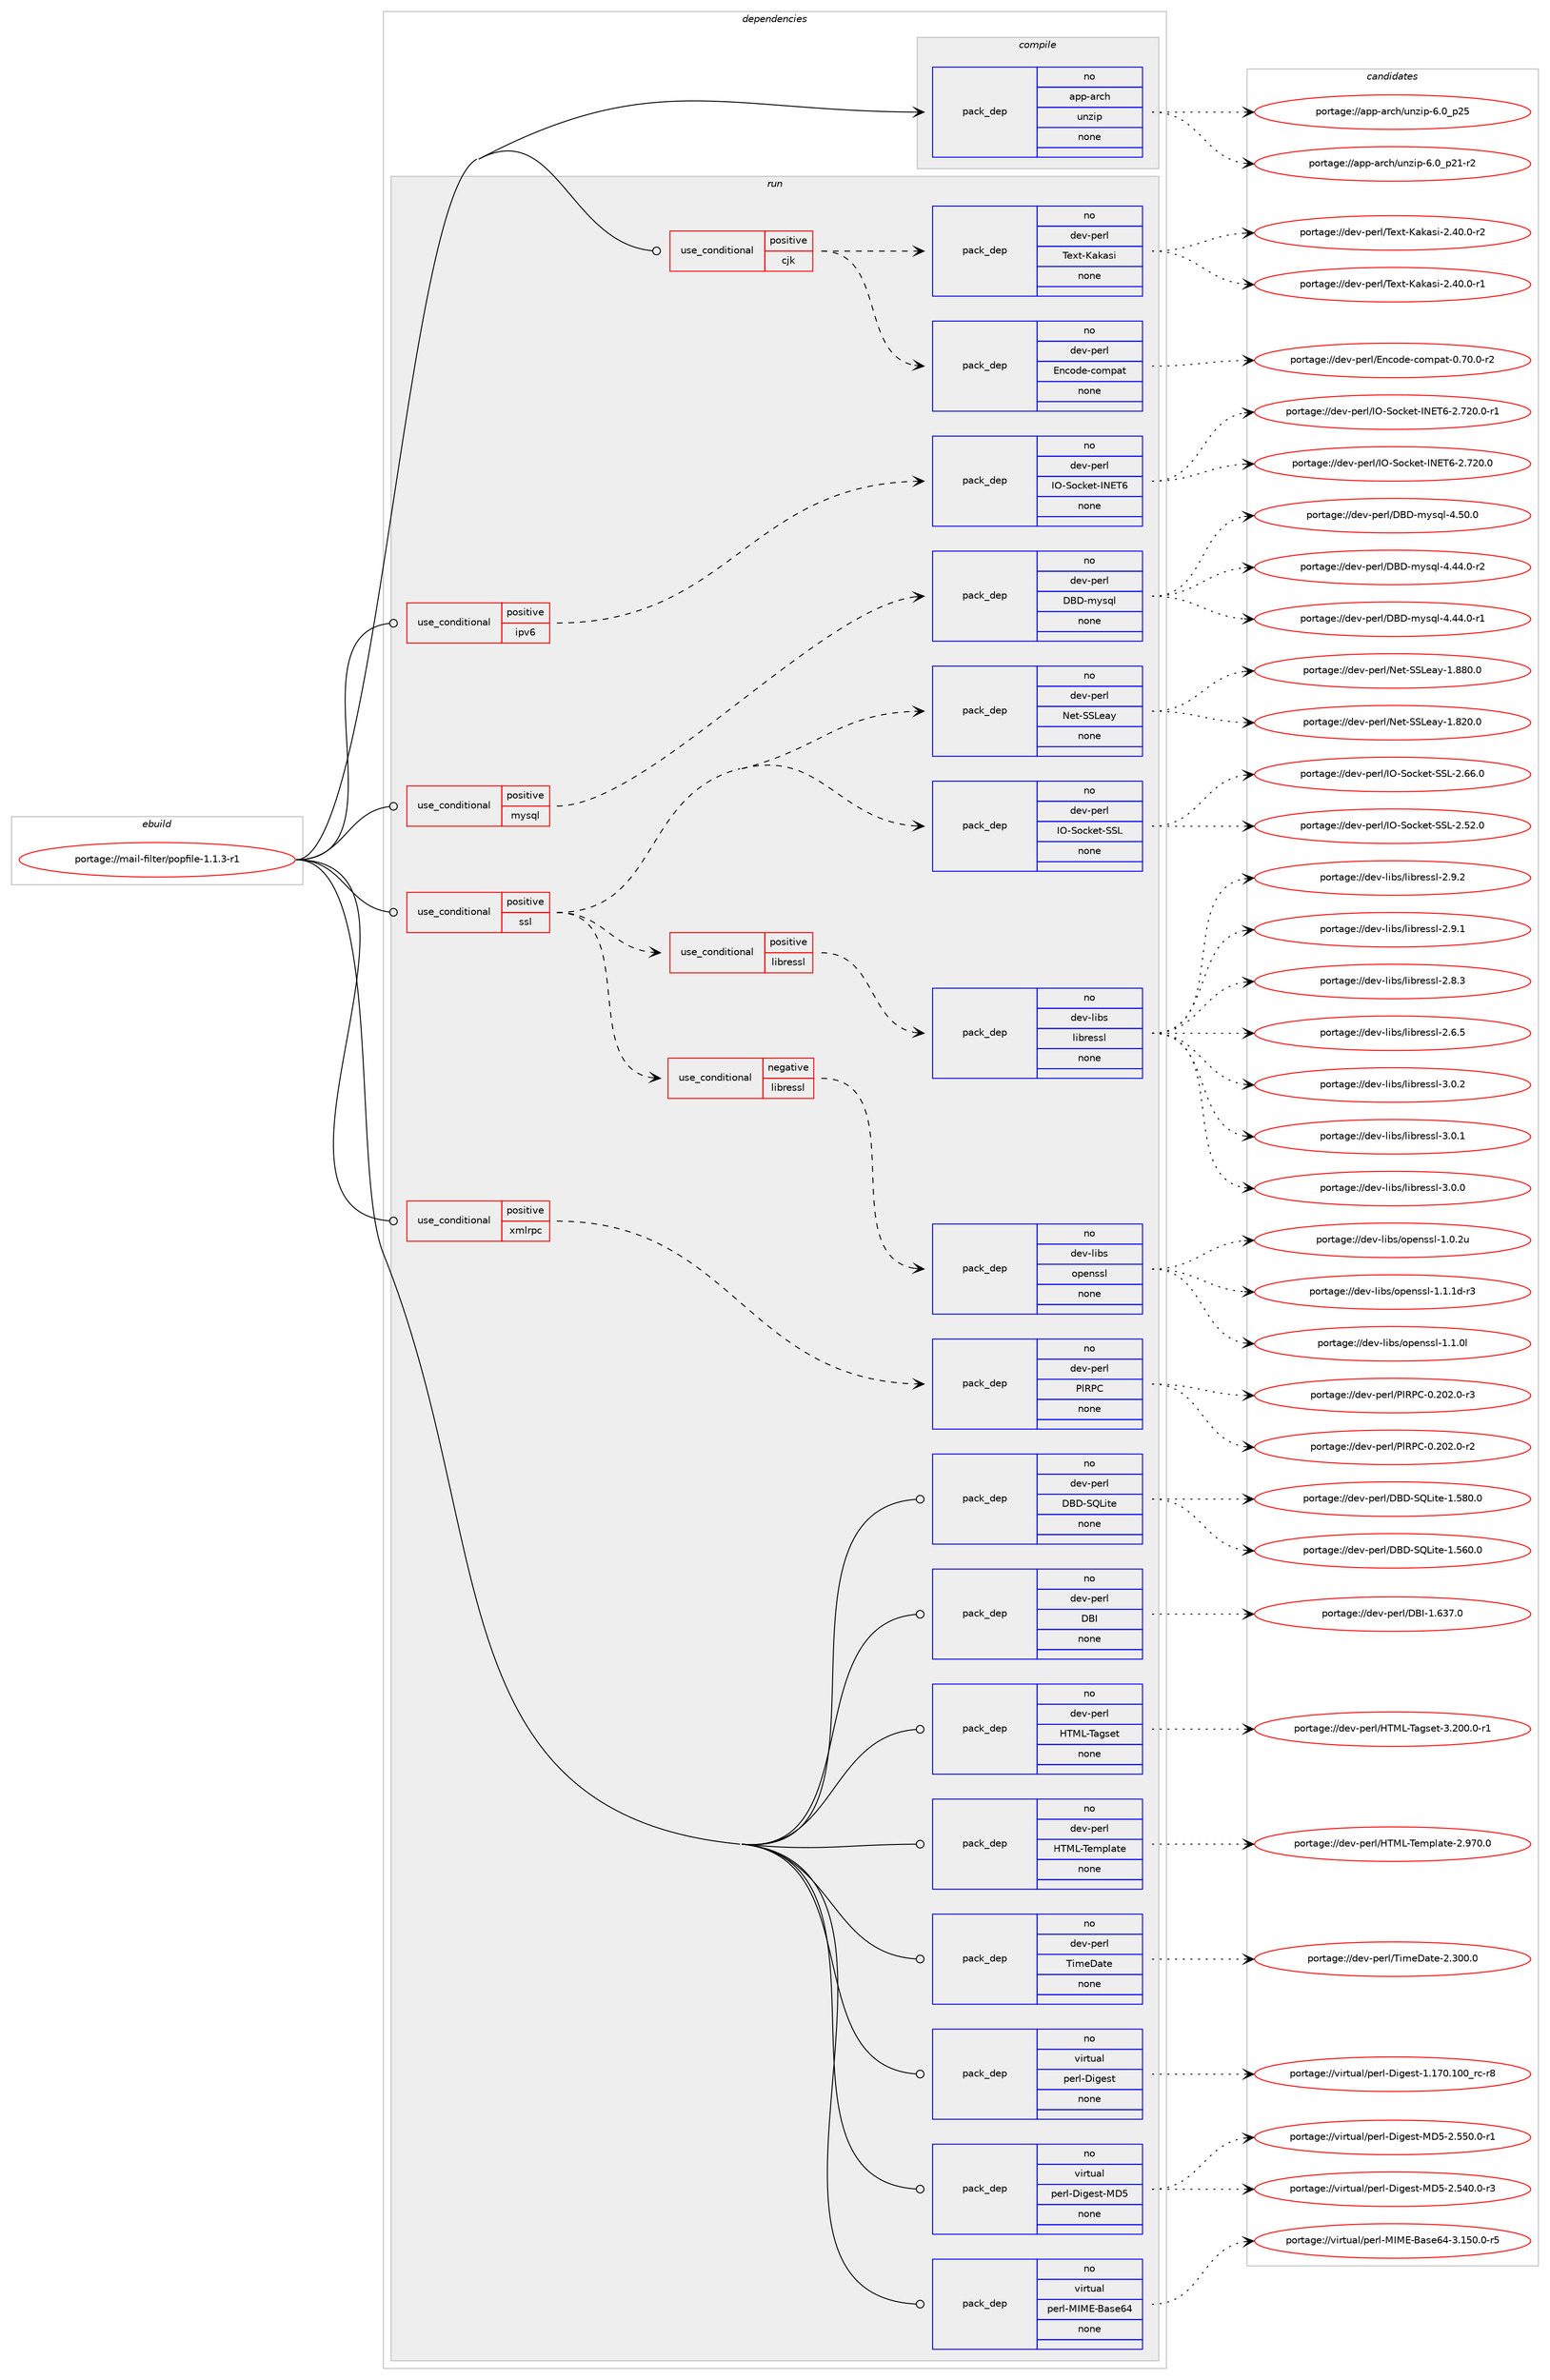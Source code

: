 digraph prolog {

# *************
# Graph options
# *************

newrank=true;
concentrate=true;
compound=true;
graph [rankdir=LR,fontname=Helvetica,fontsize=10,ranksep=1.5];#, ranksep=2.5, nodesep=0.2];
edge  [arrowhead=vee];
node  [fontname=Helvetica,fontsize=10];

# **********
# The ebuild
# **********

subgraph cluster_leftcol {
color=gray;
rank=same;
label=<<i>ebuild</i>>;
id [label="portage://mail-filter/popfile-1.1.3-r1", color=red, width=4, href="../mail-filter/popfile-1.1.3-r1.svg"];
}

# ****************
# The dependencies
# ****************

subgraph cluster_midcol {
color=gray;
label=<<i>dependencies</i>>;
subgraph cluster_compile {
fillcolor="#eeeeee";
style=filled;
label=<<i>compile</i>>;
subgraph pack176581 {
dependency233512 [label=<<TABLE BORDER="0" CELLBORDER="1" CELLSPACING="0" CELLPADDING="4" WIDTH="220"><TR><TD ROWSPAN="6" CELLPADDING="30">pack_dep</TD></TR><TR><TD WIDTH="110">no</TD></TR><TR><TD>app-arch</TD></TR><TR><TD>unzip</TD></TR><TR><TD>none</TD></TR><TR><TD></TD></TR></TABLE>>, shape=none, color=blue];
}
id:e -> dependency233512:w [weight=20,style="solid",arrowhead="vee"];
}
subgraph cluster_compileandrun {
fillcolor="#eeeeee";
style=filled;
label=<<i>compile and run</i>>;
}
subgraph cluster_run {
fillcolor="#eeeeee";
style=filled;
label=<<i>run</i>>;
subgraph cond53365 {
dependency233513 [label=<<TABLE BORDER="0" CELLBORDER="1" CELLSPACING="0" CELLPADDING="4"><TR><TD ROWSPAN="3" CELLPADDING="10">use_conditional</TD></TR><TR><TD>positive</TD></TR><TR><TD>cjk</TD></TR></TABLE>>, shape=none, color=red];
subgraph pack176582 {
dependency233514 [label=<<TABLE BORDER="0" CELLBORDER="1" CELLSPACING="0" CELLPADDING="4" WIDTH="220"><TR><TD ROWSPAN="6" CELLPADDING="30">pack_dep</TD></TR><TR><TD WIDTH="110">no</TD></TR><TR><TD>dev-perl</TD></TR><TR><TD>Encode-compat</TD></TR><TR><TD>none</TD></TR><TR><TD></TD></TR></TABLE>>, shape=none, color=blue];
}
dependency233513:e -> dependency233514:w [weight=20,style="dashed",arrowhead="vee"];
subgraph pack176583 {
dependency233515 [label=<<TABLE BORDER="0" CELLBORDER="1" CELLSPACING="0" CELLPADDING="4" WIDTH="220"><TR><TD ROWSPAN="6" CELLPADDING="30">pack_dep</TD></TR><TR><TD WIDTH="110">no</TD></TR><TR><TD>dev-perl</TD></TR><TR><TD>Text-Kakasi</TD></TR><TR><TD>none</TD></TR><TR><TD></TD></TR></TABLE>>, shape=none, color=blue];
}
dependency233513:e -> dependency233515:w [weight=20,style="dashed",arrowhead="vee"];
}
id:e -> dependency233513:w [weight=20,style="solid",arrowhead="odot"];
subgraph cond53366 {
dependency233516 [label=<<TABLE BORDER="0" CELLBORDER="1" CELLSPACING="0" CELLPADDING="4"><TR><TD ROWSPAN="3" CELLPADDING="10">use_conditional</TD></TR><TR><TD>positive</TD></TR><TR><TD>ipv6</TD></TR></TABLE>>, shape=none, color=red];
subgraph pack176584 {
dependency233517 [label=<<TABLE BORDER="0" CELLBORDER="1" CELLSPACING="0" CELLPADDING="4" WIDTH="220"><TR><TD ROWSPAN="6" CELLPADDING="30">pack_dep</TD></TR><TR><TD WIDTH="110">no</TD></TR><TR><TD>dev-perl</TD></TR><TR><TD>IO-Socket-INET6</TD></TR><TR><TD>none</TD></TR><TR><TD></TD></TR></TABLE>>, shape=none, color=blue];
}
dependency233516:e -> dependency233517:w [weight=20,style="dashed",arrowhead="vee"];
}
id:e -> dependency233516:w [weight=20,style="solid",arrowhead="odot"];
subgraph cond53367 {
dependency233518 [label=<<TABLE BORDER="0" CELLBORDER="1" CELLSPACING="0" CELLPADDING="4"><TR><TD ROWSPAN="3" CELLPADDING="10">use_conditional</TD></TR><TR><TD>positive</TD></TR><TR><TD>mysql</TD></TR></TABLE>>, shape=none, color=red];
subgraph pack176585 {
dependency233519 [label=<<TABLE BORDER="0" CELLBORDER="1" CELLSPACING="0" CELLPADDING="4" WIDTH="220"><TR><TD ROWSPAN="6" CELLPADDING="30">pack_dep</TD></TR><TR><TD WIDTH="110">no</TD></TR><TR><TD>dev-perl</TD></TR><TR><TD>DBD-mysql</TD></TR><TR><TD>none</TD></TR><TR><TD></TD></TR></TABLE>>, shape=none, color=blue];
}
dependency233518:e -> dependency233519:w [weight=20,style="dashed",arrowhead="vee"];
}
id:e -> dependency233518:w [weight=20,style="solid",arrowhead="odot"];
subgraph cond53368 {
dependency233520 [label=<<TABLE BORDER="0" CELLBORDER="1" CELLSPACING="0" CELLPADDING="4"><TR><TD ROWSPAN="3" CELLPADDING="10">use_conditional</TD></TR><TR><TD>positive</TD></TR><TR><TD>ssl</TD></TR></TABLE>>, shape=none, color=red];
subgraph cond53369 {
dependency233521 [label=<<TABLE BORDER="0" CELLBORDER="1" CELLSPACING="0" CELLPADDING="4"><TR><TD ROWSPAN="3" CELLPADDING="10">use_conditional</TD></TR><TR><TD>negative</TD></TR><TR><TD>libressl</TD></TR></TABLE>>, shape=none, color=red];
subgraph pack176586 {
dependency233522 [label=<<TABLE BORDER="0" CELLBORDER="1" CELLSPACING="0" CELLPADDING="4" WIDTH="220"><TR><TD ROWSPAN="6" CELLPADDING="30">pack_dep</TD></TR><TR><TD WIDTH="110">no</TD></TR><TR><TD>dev-libs</TD></TR><TR><TD>openssl</TD></TR><TR><TD>none</TD></TR><TR><TD></TD></TR></TABLE>>, shape=none, color=blue];
}
dependency233521:e -> dependency233522:w [weight=20,style="dashed",arrowhead="vee"];
}
dependency233520:e -> dependency233521:w [weight=20,style="dashed",arrowhead="vee"];
subgraph cond53370 {
dependency233523 [label=<<TABLE BORDER="0" CELLBORDER="1" CELLSPACING="0" CELLPADDING="4"><TR><TD ROWSPAN="3" CELLPADDING="10">use_conditional</TD></TR><TR><TD>positive</TD></TR><TR><TD>libressl</TD></TR></TABLE>>, shape=none, color=red];
subgraph pack176587 {
dependency233524 [label=<<TABLE BORDER="0" CELLBORDER="1" CELLSPACING="0" CELLPADDING="4" WIDTH="220"><TR><TD ROWSPAN="6" CELLPADDING="30">pack_dep</TD></TR><TR><TD WIDTH="110">no</TD></TR><TR><TD>dev-libs</TD></TR><TR><TD>libressl</TD></TR><TR><TD>none</TD></TR><TR><TD></TD></TR></TABLE>>, shape=none, color=blue];
}
dependency233523:e -> dependency233524:w [weight=20,style="dashed",arrowhead="vee"];
}
dependency233520:e -> dependency233523:w [weight=20,style="dashed",arrowhead="vee"];
subgraph pack176588 {
dependency233525 [label=<<TABLE BORDER="0" CELLBORDER="1" CELLSPACING="0" CELLPADDING="4" WIDTH="220"><TR><TD ROWSPAN="6" CELLPADDING="30">pack_dep</TD></TR><TR><TD WIDTH="110">no</TD></TR><TR><TD>dev-perl</TD></TR><TR><TD>IO-Socket-SSL</TD></TR><TR><TD>none</TD></TR><TR><TD></TD></TR></TABLE>>, shape=none, color=blue];
}
dependency233520:e -> dependency233525:w [weight=20,style="dashed",arrowhead="vee"];
subgraph pack176589 {
dependency233526 [label=<<TABLE BORDER="0" CELLBORDER="1" CELLSPACING="0" CELLPADDING="4" WIDTH="220"><TR><TD ROWSPAN="6" CELLPADDING="30">pack_dep</TD></TR><TR><TD WIDTH="110">no</TD></TR><TR><TD>dev-perl</TD></TR><TR><TD>Net-SSLeay</TD></TR><TR><TD>none</TD></TR><TR><TD></TD></TR></TABLE>>, shape=none, color=blue];
}
dependency233520:e -> dependency233526:w [weight=20,style="dashed",arrowhead="vee"];
}
id:e -> dependency233520:w [weight=20,style="solid",arrowhead="odot"];
subgraph cond53371 {
dependency233527 [label=<<TABLE BORDER="0" CELLBORDER="1" CELLSPACING="0" CELLPADDING="4"><TR><TD ROWSPAN="3" CELLPADDING="10">use_conditional</TD></TR><TR><TD>positive</TD></TR><TR><TD>xmlrpc</TD></TR></TABLE>>, shape=none, color=red];
subgraph pack176590 {
dependency233528 [label=<<TABLE BORDER="0" CELLBORDER="1" CELLSPACING="0" CELLPADDING="4" WIDTH="220"><TR><TD ROWSPAN="6" CELLPADDING="30">pack_dep</TD></TR><TR><TD WIDTH="110">no</TD></TR><TR><TD>dev-perl</TD></TR><TR><TD>PlRPC</TD></TR><TR><TD>none</TD></TR><TR><TD></TD></TR></TABLE>>, shape=none, color=blue];
}
dependency233527:e -> dependency233528:w [weight=20,style="dashed",arrowhead="vee"];
}
id:e -> dependency233527:w [weight=20,style="solid",arrowhead="odot"];
subgraph pack176591 {
dependency233529 [label=<<TABLE BORDER="0" CELLBORDER="1" CELLSPACING="0" CELLPADDING="4" WIDTH="220"><TR><TD ROWSPAN="6" CELLPADDING="30">pack_dep</TD></TR><TR><TD WIDTH="110">no</TD></TR><TR><TD>dev-perl</TD></TR><TR><TD>DBD-SQLite</TD></TR><TR><TD>none</TD></TR><TR><TD></TD></TR></TABLE>>, shape=none, color=blue];
}
id:e -> dependency233529:w [weight=20,style="solid",arrowhead="odot"];
subgraph pack176592 {
dependency233530 [label=<<TABLE BORDER="0" CELLBORDER="1" CELLSPACING="0" CELLPADDING="4" WIDTH="220"><TR><TD ROWSPAN="6" CELLPADDING="30">pack_dep</TD></TR><TR><TD WIDTH="110">no</TD></TR><TR><TD>dev-perl</TD></TR><TR><TD>DBI</TD></TR><TR><TD>none</TD></TR><TR><TD></TD></TR></TABLE>>, shape=none, color=blue];
}
id:e -> dependency233530:w [weight=20,style="solid",arrowhead="odot"];
subgraph pack176593 {
dependency233531 [label=<<TABLE BORDER="0" CELLBORDER="1" CELLSPACING="0" CELLPADDING="4" WIDTH="220"><TR><TD ROWSPAN="6" CELLPADDING="30">pack_dep</TD></TR><TR><TD WIDTH="110">no</TD></TR><TR><TD>dev-perl</TD></TR><TR><TD>HTML-Tagset</TD></TR><TR><TD>none</TD></TR><TR><TD></TD></TR></TABLE>>, shape=none, color=blue];
}
id:e -> dependency233531:w [weight=20,style="solid",arrowhead="odot"];
subgraph pack176594 {
dependency233532 [label=<<TABLE BORDER="0" CELLBORDER="1" CELLSPACING="0" CELLPADDING="4" WIDTH="220"><TR><TD ROWSPAN="6" CELLPADDING="30">pack_dep</TD></TR><TR><TD WIDTH="110">no</TD></TR><TR><TD>dev-perl</TD></TR><TR><TD>HTML-Template</TD></TR><TR><TD>none</TD></TR><TR><TD></TD></TR></TABLE>>, shape=none, color=blue];
}
id:e -> dependency233532:w [weight=20,style="solid",arrowhead="odot"];
subgraph pack176595 {
dependency233533 [label=<<TABLE BORDER="0" CELLBORDER="1" CELLSPACING="0" CELLPADDING="4" WIDTH="220"><TR><TD ROWSPAN="6" CELLPADDING="30">pack_dep</TD></TR><TR><TD WIDTH="110">no</TD></TR><TR><TD>dev-perl</TD></TR><TR><TD>TimeDate</TD></TR><TR><TD>none</TD></TR><TR><TD></TD></TR></TABLE>>, shape=none, color=blue];
}
id:e -> dependency233533:w [weight=20,style="solid",arrowhead="odot"];
subgraph pack176596 {
dependency233534 [label=<<TABLE BORDER="0" CELLBORDER="1" CELLSPACING="0" CELLPADDING="4" WIDTH="220"><TR><TD ROWSPAN="6" CELLPADDING="30">pack_dep</TD></TR><TR><TD WIDTH="110">no</TD></TR><TR><TD>virtual</TD></TR><TR><TD>perl-Digest</TD></TR><TR><TD>none</TD></TR><TR><TD></TD></TR></TABLE>>, shape=none, color=blue];
}
id:e -> dependency233534:w [weight=20,style="solid",arrowhead="odot"];
subgraph pack176597 {
dependency233535 [label=<<TABLE BORDER="0" CELLBORDER="1" CELLSPACING="0" CELLPADDING="4" WIDTH="220"><TR><TD ROWSPAN="6" CELLPADDING="30">pack_dep</TD></TR><TR><TD WIDTH="110">no</TD></TR><TR><TD>virtual</TD></TR><TR><TD>perl-Digest-MD5</TD></TR><TR><TD>none</TD></TR><TR><TD></TD></TR></TABLE>>, shape=none, color=blue];
}
id:e -> dependency233535:w [weight=20,style="solid",arrowhead="odot"];
subgraph pack176598 {
dependency233536 [label=<<TABLE BORDER="0" CELLBORDER="1" CELLSPACING="0" CELLPADDING="4" WIDTH="220"><TR><TD ROWSPAN="6" CELLPADDING="30">pack_dep</TD></TR><TR><TD WIDTH="110">no</TD></TR><TR><TD>virtual</TD></TR><TR><TD>perl-MIME-Base64</TD></TR><TR><TD>none</TD></TR><TR><TD></TD></TR></TABLE>>, shape=none, color=blue];
}
id:e -> dependency233536:w [weight=20,style="solid",arrowhead="odot"];
}
}

# **************
# The candidates
# **************

subgraph cluster_choices {
rank=same;
color=gray;
label=<<i>candidates</i>>;

subgraph choice176581 {
color=black;
nodesep=1;
choice971121124597114991044711711012210511245544648951125053 [label="portage://app-arch/unzip-6.0_p25", color=red, width=4,href="../app-arch/unzip-6.0_p25.svg"];
choice9711211245971149910447117110122105112455446489511250494511450 [label="portage://app-arch/unzip-6.0_p21-r2", color=red, width=4,href="../app-arch/unzip-6.0_p21-r2.svg"];
dependency233512:e -> choice971121124597114991044711711012210511245544648951125053:w [style=dotted,weight="100"];
dependency233512:e -> choice9711211245971149910447117110122105112455446489511250494511450:w [style=dotted,weight="100"];
}
subgraph choice176582 {
color=black;
nodesep=1;
choice10010111845112101114108476911099111100101459911110911297116454846554846484511450 [label="portage://dev-perl/Encode-compat-0.70.0-r2", color=red, width=4,href="../dev-perl/Encode-compat-0.70.0-r2.svg"];
dependency233514:e -> choice10010111845112101114108476911099111100101459911110911297116454846554846484511450:w [style=dotted,weight="100"];
}
subgraph choice176583 {
color=black;
nodesep=1;
choice10010111845112101114108478410112011645759710797115105455046524846484511450 [label="portage://dev-perl/Text-Kakasi-2.40.0-r2", color=red, width=4,href="../dev-perl/Text-Kakasi-2.40.0-r2.svg"];
choice10010111845112101114108478410112011645759710797115105455046524846484511449 [label="portage://dev-perl/Text-Kakasi-2.40.0-r1", color=red, width=4,href="../dev-perl/Text-Kakasi-2.40.0-r1.svg"];
dependency233515:e -> choice10010111845112101114108478410112011645759710797115105455046524846484511450:w [style=dotted,weight="100"];
dependency233515:e -> choice10010111845112101114108478410112011645759710797115105455046524846484511449:w [style=dotted,weight="100"];
}
subgraph choice176584 {
color=black;
nodesep=1;
choice1001011184511210111410847737945831119910710111645737869845445504655504846484511449 [label="portage://dev-perl/IO-Socket-INET6-2.720.0-r1", color=red, width=4,href="../dev-perl/IO-Socket-INET6-2.720.0-r1.svg"];
choice100101118451121011141084773794583111991071011164573786984544550465550484648 [label="portage://dev-perl/IO-Socket-INET6-2.720.0", color=red, width=4,href="../dev-perl/IO-Socket-INET6-2.720.0.svg"];
dependency233517:e -> choice1001011184511210111410847737945831119910710111645737869845445504655504846484511449:w [style=dotted,weight="100"];
dependency233517:e -> choice100101118451121011141084773794583111991071011164573786984544550465550484648:w [style=dotted,weight="100"];
}
subgraph choice176585 {
color=black;
nodesep=1;
choice10010111845112101114108476866684510912111511310845524653484648 [label="portage://dev-perl/DBD-mysql-4.50.0", color=red, width=4,href="../dev-perl/DBD-mysql-4.50.0.svg"];
choice100101118451121011141084768666845109121115113108455246525246484511450 [label="portage://dev-perl/DBD-mysql-4.44.0-r2", color=red, width=4,href="../dev-perl/DBD-mysql-4.44.0-r2.svg"];
choice100101118451121011141084768666845109121115113108455246525246484511449 [label="portage://dev-perl/DBD-mysql-4.44.0-r1", color=red, width=4,href="../dev-perl/DBD-mysql-4.44.0-r1.svg"];
dependency233519:e -> choice10010111845112101114108476866684510912111511310845524653484648:w [style=dotted,weight="100"];
dependency233519:e -> choice100101118451121011141084768666845109121115113108455246525246484511450:w [style=dotted,weight="100"];
dependency233519:e -> choice100101118451121011141084768666845109121115113108455246525246484511449:w [style=dotted,weight="100"];
}
subgraph choice176586 {
color=black;
nodesep=1;
choice1001011184510810598115471111121011101151151084549464946491004511451 [label="portage://dev-libs/openssl-1.1.1d-r3", color=red, width=4,href="../dev-libs/openssl-1.1.1d-r3.svg"];
choice100101118451081059811547111112101110115115108454946494648108 [label="portage://dev-libs/openssl-1.1.0l", color=red, width=4,href="../dev-libs/openssl-1.1.0l.svg"];
choice100101118451081059811547111112101110115115108454946484650117 [label="portage://dev-libs/openssl-1.0.2u", color=red, width=4,href="../dev-libs/openssl-1.0.2u.svg"];
dependency233522:e -> choice1001011184510810598115471111121011101151151084549464946491004511451:w [style=dotted,weight="100"];
dependency233522:e -> choice100101118451081059811547111112101110115115108454946494648108:w [style=dotted,weight="100"];
dependency233522:e -> choice100101118451081059811547111112101110115115108454946484650117:w [style=dotted,weight="100"];
}
subgraph choice176587 {
color=black;
nodesep=1;
choice10010111845108105981154710810598114101115115108455146484650 [label="portage://dev-libs/libressl-3.0.2", color=red, width=4,href="../dev-libs/libressl-3.0.2.svg"];
choice10010111845108105981154710810598114101115115108455146484649 [label="portage://dev-libs/libressl-3.0.1", color=red, width=4,href="../dev-libs/libressl-3.0.1.svg"];
choice10010111845108105981154710810598114101115115108455146484648 [label="portage://dev-libs/libressl-3.0.0", color=red, width=4,href="../dev-libs/libressl-3.0.0.svg"];
choice10010111845108105981154710810598114101115115108455046574650 [label="portage://dev-libs/libressl-2.9.2", color=red, width=4,href="../dev-libs/libressl-2.9.2.svg"];
choice10010111845108105981154710810598114101115115108455046574649 [label="portage://dev-libs/libressl-2.9.1", color=red, width=4,href="../dev-libs/libressl-2.9.1.svg"];
choice10010111845108105981154710810598114101115115108455046564651 [label="portage://dev-libs/libressl-2.8.3", color=red, width=4,href="../dev-libs/libressl-2.8.3.svg"];
choice10010111845108105981154710810598114101115115108455046544653 [label="portage://dev-libs/libressl-2.6.5", color=red, width=4,href="../dev-libs/libressl-2.6.5.svg"];
dependency233524:e -> choice10010111845108105981154710810598114101115115108455146484650:w [style=dotted,weight="100"];
dependency233524:e -> choice10010111845108105981154710810598114101115115108455146484649:w [style=dotted,weight="100"];
dependency233524:e -> choice10010111845108105981154710810598114101115115108455146484648:w [style=dotted,weight="100"];
dependency233524:e -> choice10010111845108105981154710810598114101115115108455046574650:w [style=dotted,weight="100"];
dependency233524:e -> choice10010111845108105981154710810598114101115115108455046574649:w [style=dotted,weight="100"];
dependency233524:e -> choice10010111845108105981154710810598114101115115108455046564651:w [style=dotted,weight="100"];
dependency233524:e -> choice10010111845108105981154710810598114101115115108455046544653:w [style=dotted,weight="100"];
}
subgraph choice176588 {
color=black;
nodesep=1;
choice100101118451121011141084773794583111991071011164583837645504654544648 [label="portage://dev-perl/IO-Socket-SSL-2.66.0", color=red, width=4,href="../dev-perl/IO-Socket-SSL-2.66.0.svg"];
choice100101118451121011141084773794583111991071011164583837645504653504648 [label="portage://dev-perl/IO-Socket-SSL-2.52.0", color=red, width=4,href="../dev-perl/IO-Socket-SSL-2.52.0.svg"];
dependency233525:e -> choice100101118451121011141084773794583111991071011164583837645504654544648:w [style=dotted,weight="100"];
dependency233525:e -> choice100101118451121011141084773794583111991071011164583837645504653504648:w [style=dotted,weight="100"];
}
subgraph choice176589 {
color=black;
nodesep=1;
choice10010111845112101114108477810111645838376101971214549465656484648 [label="portage://dev-perl/Net-SSLeay-1.880.0", color=red, width=4,href="../dev-perl/Net-SSLeay-1.880.0.svg"];
choice10010111845112101114108477810111645838376101971214549465650484648 [label="portage://dev-perl/Net-SSLeay-1.820.0", color=red, width=4,href="../dev-perl/Net-SSLeay-1.820.0.svg"];
dependency233526:e -> choice10010111845112101114108477810111645838376101971214549465656484648:w [style=dotted,weight="100"];
dependency233526:e -> choice10010111845112101114108477810111645838376101971214549465650484648:w [style=dotted,weight="100"];
}
subgraph choice176590 {
color=black;
nodesep=1;
choice10010111845112101114108478010882806745484650485046484511451 [label="portage://dev-perl/PlRPC-0.202.0-r3", color=red, width=4,href="../dev-perl/PlRPC-0.202.0-r3.svg"];
choice10010111845112101114108478010882806745484650485046484511450 [label="portage://dev-perl/PlRPC-0.202.0-r2", color=red, width=4,href="../dev-perl/PlRPC-0.202.0-r2.svg"];
dependency233528:e -> choice10010111845112101114108478010882806745484650485046484511451:w [style=dotted,weight="100"];
dependency233528:e -> choice10010111845112101114108478010882806745484650485046484511450:w [style=dotted,weight="100"];
}
subgraph choice176591 {
color=black;
nodesep=1;
choice1001011184511210111410847686668458381761051161014549465356484648 [label="portage://dev-perl/DBD-SQLite-1.580.0", color=red, width=4,href="../dev-perl/DBD-SQLite-1.580.0.svg"];
choice1001011184511210111410847686668458381761051161014549465354484648 [label="portage://dev-perl/DBD-SQLite-1.560.0", color=red, width=4,href="../dev-perl/DBD-SQLite-1.560.0.svg"];
dependency233529:e -> choice1001011184511210111410847686668458381761051161014549465356484648:w [style=dotted,weight="100"];
dependency233529:e -> choice1001011184511210111410847686668458381761051161014549465354484648:w [style=dotted,weight="100"];
}
subgraph choice176592 {
color=black;
nodesep=1;
choice10010111845112101114108476866734549465451554648 [label="portage://dev-perl/DBI-1.637.0", color=red, width=4,href="../dev-perl/DBI-1.637.0.svg"];
dependency233530:e -> choice10010111845112101114108476866734549465451554648:w [style=dotted,weight="100"];
}
subgraph choice176593 {
color=black;
nodesep=1;
choice10010111845112101114108477284777645849710311510111645514650484846484511449 [label="portage://dev-perl/HTML-Tagset-3.200.0-r1", color=red, width=4,href="../dev-perl/HTML-Tagset-3.200.0-r1.svg"];
dependency233531:e -> choice10010111845112101114108477284777645849710311510111645514650484846484511449:w [style=dotted,weight="100"];
}
subgraph choice176594 {
color=black;
nodesep=1;
choice1001011184511210111410847728477764584101109112108971161014550465755484648 [label="portage://dev-perl/HTML-Template-2.970.0", color=red, width=4,href="../dev-perl/HTML-Template-2.970.0.svg"];
dependency233532:e -> choice1001011184511210111410847728477764584101109112108971161014550465755484648:w [style=dotted,weight="100"];
}
subgraph choice176595 {
color=black;
nodesep=1;
choice10010111845112101114108478410510910168971161014550465148484648 [label="portage://dev-perl/TimeDate-2.300.0", color=red, width=4,href="../dev-perl/TimeDate-2.300.0.svg"];
dependency233533:e -> choice10010111845112101114108478410510910168971161014550465148484648:w [style=dotted,weight="100"];
}
subgraph choice176596 {
color=black;
nodesep=1;
choice118105114116117971084711210111410845681051031011151164549464955484649484895114994511456 [label="portage://virtual/perl-Digest-1.170.100_rc-r8", color=red, width=4,href="../virtual/perl-Digest-1.170.100_rc-r8.svg"];
dependency233534:e -> choice118105114116117971084711210111410845681051031011151164549464955484649484895114994511456:w [style=dotted,weight="100"];
}
subgraph choice176597 {
color=black;
nodesep=1;
choice118105114116117971084711210111410845681051031011151164577685345504653534846484511449 [label="portage://virtual/perl-Digest-MD5-2.550.0-r1", color=red, width=4,href="../virtual/perl-Digest-MD5-2.550.0-r1.svg"];
choice118105114116117971084711210111410845681051031011151164577685345504653524846484511451 [label="portage://virtual/perl-Digest-MD5-2.540.0-r3", color=red, width=4,href="../virtual/perl-Digest-MD5-2.540.0-r3.svg"];
dependency233535:e -> choice118105114116117971084711210111410845681051031011151164577685345504653534846484511449:w [style=dotted,weight="100"];
dependency233535:e -> choice118105114116117971084711210111410845681051031011151164577685345504653524846484511451:w [style=dotted,weight="100"];
}
subgraph choice176598 {
color=black;
nodesep=1;
choice11810511411611797108471121011141084577737769456697115101545245514649534846484511453 [label="portage://virtual/perl-MIME-Base64-3.150.0-r5", color=red, width=4,href="../virtual/perl-MIME-Base64-3.150.0-r5.svg"];
dependency233536:e -> choice11810511411611797108471121011141084577737769456697115101545245514649534846484511453:w [style=dotted,weight="100"];
}
}

}

